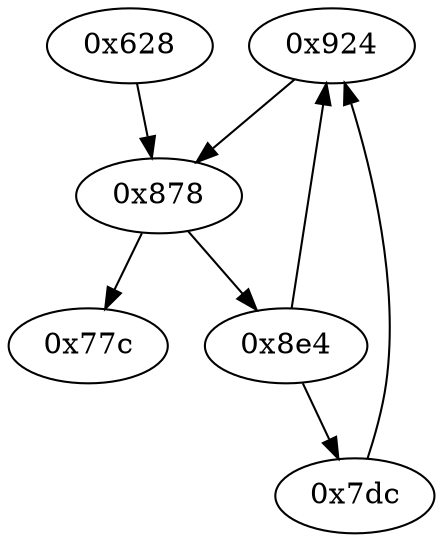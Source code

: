 strict digraph "" {
	graph ["edge"="{}",
		file="/Users/mark/Documents/deobfus-2019-ccs/ALL-CFG/simple-hash-functions/pjwhash/1576_recovered.dot",
		"graph"="{u'file': u'/Users/mark/Documents/deobfus-2019-ccs/ALL-CFG/simple-hash-functions/pjwhash/1576_recovered.dot'}",
		"node"="{u'opcode': u''}"
	];
	"0x924"	 [opcode="[u'ldr', u'ldr', u'ldr', u'mov', u'rsb', u'add', u'rsb', u'b']"];
	"0x878"	 [opcode="[u'ldr', u'str', u'str', u'str', u'ldr', u'ldr', u'sub', u'sub', u'add', u'mul', u'mov', u'mvn', u'ldr', u'orr', u'cmn', u'mov', \
u'ldr', u'cmp', u'mov', u'mov', u'mov', u'cmn', u'mov', u'mov', u'teq', u'mov', u'b']"];
	"0x924" -> "0x878";
	"0x77c"	 [opcode="[u'ldr', u'ldr', u'ldr', u'add', u'sub', u'sub', u'mul', u'mov', u'mvn', u'ldr', u'orr', u'cmn', u'mov', u'ldr', u'cmp', u'mov', \
u'mov', u'mov', u'cmn', u'mov', u'mov', u'teq', u'mov', u'b']"];
	"0x628"	 [opcode="[u'push', u'add', u'sub', u'str', u'mov', u'mvn', u'mov', u'ldr', u'ldr', u'ldr', u'ldr', u'ldr', u'ldr', u'str', u'b']"];
	"0x628" -> "0x878";
	"0x878" -> "0x77c";
	"0x8e4"	 [opcode="[u'ldr', u'ldr', u'ldrb', u'add', u'mvn', u'str', u'ldr', u'eor', u'and', u'str', u'ldr', u'ldr', u'ldr', u'cmp', u'mov', u'b']"];
	"0x878" -> "0x8e4";
	"0x7dc"	 [opcode="[u'ldr', u'ldr', u'eor', u'and', u'bic', u'mvn', u'and', u'mov', u'orr', u'b']"];
	"0x7dc" -> "0x924";
	"0x8e4" -> "0x924";
	"0x8e4" -> "0x7dc";
}
